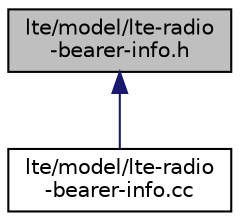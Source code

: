 digraph "lte/model/lte-radio-bearer-info.h"
{
  edge [fontname="Helvetica",fontsize="10",labelfontname="Helvetica",labelfontsize="10"];
  node [fontname="Helvetica",fontsize="10",shape=record];
  Node1 [label="lte/model/lte-radio\l-bearer-info.h",height=0.2,width=0.4,color="black", fillcolor="grey75", style="filled", fontcolor="black"];
  Node1 -> Node2 [dir="back",color="midnightblue",fontsize="10",style="solid"];
  Node2 [label="lte/model/lte-radio\l-bearer-info.cc",height=0.2,width=0.4,color="black", fillcolor="white", style="filled",URL="$de/d05/lte-radio-bearer-info_8cc.html"];
}
